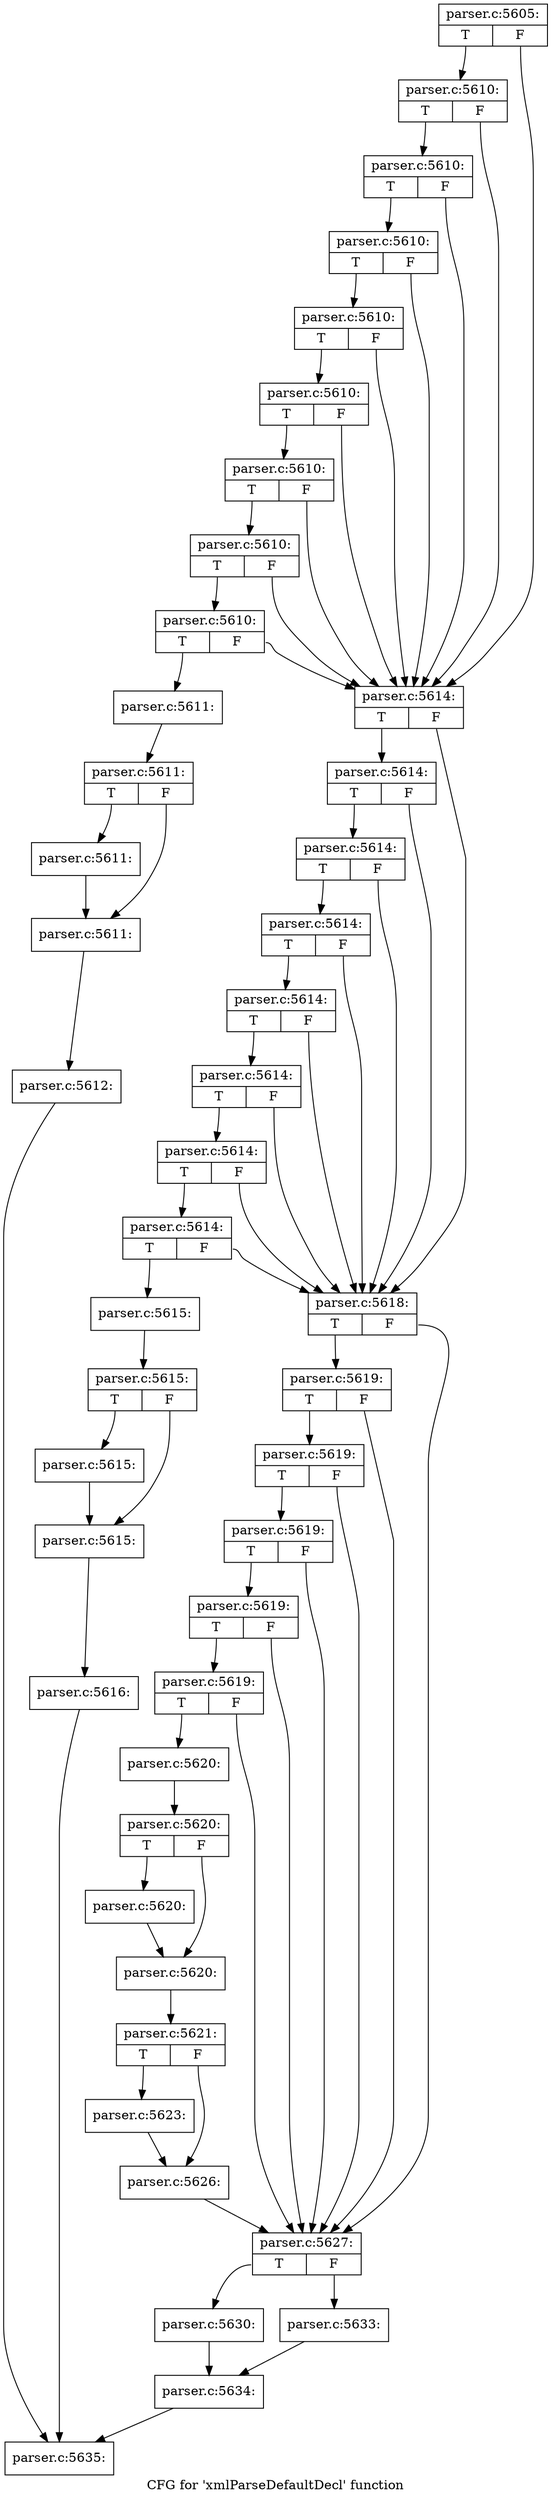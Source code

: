 digraph "CFG for 'xmlParseDefaultDecl' function" {
	label="CFG for 'xmlParseDefaultDecl' function";

	Node0x55d73b9f34b0 [shape=record,label="{parser.c:5605:|{<s0>T|<s1>F}}"];
	Node0x55d73b9f34b0:s0 -> Node0x55d73ba27da0;
	Node0x55d73b9f34b0:s1 -> Node0x55d73ba27af0;
	Node0x55d73ba27da0 [shape=record,label="{parser.c:5610:|{<s0>T|<s1>F}}"];
	Node0x55d73ba27da0:s0 -> Node0x55d73ba27d50;
	Node0x55d73ba27da0:s1 -> Node0x55d73ba27af0;
	Node0x55d73ba27d50 [shape=record,label="{parser.c:5610:|{<s0>T|<s1>F}}"];
	Node0x55d73ba27d50:s0 -> Node0x55d73ba27d00;
	Node0x55d73ba27d50:s1 -> Node0x55d73ba27af0;
	Node0x55d73ba27d00 [shape=record,label="{parser.c:5610:|{<s0>T|<s1>F}}"];
	Node0x55d73ba27d00:s0 -> Node0x55d73ba27cb0;
	Node0x55d73ba27d00:s1 -> Node0x55d73ba27af0;
	Node0x55d73ba27cb0 [shape=record,label="{parser.c:5610:|{<s0>T|<s1>F}}"];
	Node0x55d73ba27cb0:s0 -> Node0x55d73ba27c60;
	Node0x55d73ba27cb0:s1 -> Node0x55d73ba27af0;
	Node0x55d73ba27c60 [shape=record,label="{parser.c:5610:|{<s0>T|<s1>F}}"];
	Node0x55d73ba27c60:s0 -> Node0x55d73ba27c10;
	Node0x55d73ba27c60:s1 -> Node0x55d73ba27af0;
	Node0x55d73ba27c10 [shape=record,label="{parser.c:5610:|{<s0>T|<s1>F}}"];
	Node0x55d73ba27c10:s0 -> Node0x55d73ba27bc0;
	Node0x55d73ba27c10:s1 -> Node0x55d73ba27af0;
	Node0x55d73ba27bc0 [shape=record,label="{parser.c:5610:|{<s0>T|<s1>F}}"];
	Node0x55d73ba27bc0:s0 -> Node0x55d73ba27b40;
	Node0x55d73ba27bc0:s1 -> Node0x55d73ba27af0;
	Node0x55d73ba27b40 [shape=record,label="{parser.c:5610:|{<s0>T|<s1>F}}"];
	Node0x55d73ba27b40:s0 -> Node0x55d73ba27aa0;
	Node0x55d73ba27b40:s1 -> Node0x55d73ba27af0;
	Node0x55d73ba27aa0 [shape=record,label="{parser.c:5611:}"];
	Node0x55d73ba27aa0 -> Node0x55d73ba2a810;
	Node0x55d73ba2a810 [shape=record,label="{parser.c:5611:|{<s0>T|<s1>F}}"];
	Node0x55d73ba2a810:s0 -> Node0x55d73ba2b280;
	Node0x55d73ba2a810:s1 -> Node0x55d73ba2b2d0;
	Node0x55d73ba2b280 [shape=record,label="{parser.c:5611:}"];
	Node0x55d73ba2b280 -> Node0x55d73ba2b2d0;
	Node0x55d73ba2b2d0 [shape=record,label="{parser.c:5611:}"];
	Node0x55d73ba2b2d0 -> Node0x55d73ba2a770;
	Node0x55d73ba2a770 [shape=record,label="{parser.c:5612:}"];
	Node0x55d73ba2a770 -> Node0x55d73ba26c00;
	Node0x55d73ba27af0 [shape=record,label="{parser.c:5614:|{<s0>T|<s1>F}}"];
	Node0x55d73ba27af0:s0 -> Node0x55d73ba2c090;
	Node0x55d73ba27af0:s1 -> Node0x55d73ba2be30;
	Node0x55d73ba2c090 [shape=record,label="{parser.c:5614:|{<s0>T|<s1>F}}"];
	Node0x55d73ba2c090:s0 -> Node0x55d73ba2c040;
	Node0x55d73ba2c090:s1 -> Node0x55d73ba2be30;
	Node0x55d73ba2c040 [shape=record,label="{parser.c:5614:|{<s0>T|<s1>F}}"];
	Node0x55d73ba2c040:s0 -> Node0x55d73ba2bff0;
	Node0x55d73ba2c040:s1 -> Node0x55d73ba2be30;
	Node0x55d73ba2bff0 [shape=record,label="{parser.c:5614:|{<s0>T|<s1>F}}"];
	Node0x55d73ba2bff0:s0 -> Node0x55d73ba2bfa0;
	Node0x55d73ba2bff0:s1 -> Node0x55d73ba2be30;
	Node0x55d73ba2bfa0 [shape=record,label="{parser.c:5614:|{<s0>T|<s1>F}}"];
	Node0x55d73ba2bfa0:s0 -> Node0x55d73ba2bf50;
	Node0x55d73ba2bfa0:s1 -> Node0x55d73ba2be30;
	Node0x55d73ba2bf50 [shape=record,label="{parser.c:5614:|{<s0>T|<s1>F}}"];
	Node0x55d73ba2bf50:s0 -> Node0x55d73ba2bf00;
	Node0x55d73ba2bf50:s1 -> Node0x55d73ba2be30;
	Node0x55d73ba2bf00 [shape=record,label="{parser.c:5614:|{<s0>T|<s1>F}}"];
	Node0x55d73ba2bf00:s0 -> Node0x55d73ba2be80;
	Node0x55d73ba2bf00:s1 -> Node0x55d73ba2be30;
	Node0x55d73ba2be80 [shape=record,label="{parser.c:5614:|{<s0>T|<s1>F}}"];
	Node0x55d73ba2be80:s0 -> Node0x55d73ba2a7c0;
	Node0x55d73ba2be80:s1 -> Node0x55d73ba2be30;
	Node0x55d73ba2a7c0 [shape=record,label="{parser.c:5615:}"];
	Node0x55d73ba2a7c0 -> Node0x55d73ba2e880;
	Node0x55d73ba2e880 [shape=record,label="{parser.c:5615:|{<s0>T|<s1>F}}"];
	Node0x55d73ba2e880:s0 -> Node0x55d73ba2f2f0;
	Node0x55d73ba2e880:s1 -> Node0x55d73ba2f340;
	Node0x55d73ba2f2f0 [shape=record,label="{parser.c:5615:}"];
	Node0x55d73ba2f2f0 -> Node0x55d73ba2f340;
	Node0x55d73ba2f340 [shape=record,label="{parser.c:5615:}"];
	Node0x55d73ba2f340 -> Node0x55d73ba2e7e0;
	Node0x55d73ba2e7e0 [shape=record,label="{parser.c:5616:}"];
	Node0x55d73ba2e7e0 -> Node0x55d73ba26c00;
	Node0x55d73ba2be30 [shape=record,label="{parser.c:5618:|{<s0>T|<s1>F}}"];
	Node0x55d73ba2be30:s0 -> Node0x55d73ba2fff0;
	Node0x55d73ba2be30:s1 -> Node0x55d73ba2fe30;
	Node0x55d73ba2fff0 [shape=record,label="{parser.c:5619:|{<s0>T|<s1>F}}"];
	Node0x55d73ba2fff0:s0 -> Node0x55d73ba2ffa0;
	Node0x55d73ba2fff0:s1 -> Node0x55d73ba2fe30;
	Node0x55d73ba2ffa0 [shape=record,label="{parser.c:5619:|{<s0>T|<s1>F}}"];
	Node0x55d73ba2ffa0:s0 -> Node0x55d73ba2ff50;
	Node0x55d73ba2ffa0:s1 -> Node0x55d73ba2fe30;
	Node0x55d73ba2ff50 [shape=record,label="{parser.c:5619:|{<s0>T|<s1>F}}"];
	Node0x55d73ba2ff50:s0 -> Node0x55d73ba2ff00;
	Node0x55d73ba2ff50:s1 -> Node0x55d73ba2fe30;
	Node0x55d73ba2ff00 [shape=record,label="{parser.c:5619:|{<s0>T|<s1>F}}"];
	Node0x55d73ba2ff00:s0 -> Node0x55d73ba2fe80;
	Node0x55d73ba2ff00:s1 -> Node0x55d73ba2fe30;
	Node0x55d73ba2fe80 [shape=record,label="{parser.c:5619:|{<s0>T|<s1>F}}"];
	Node0x55d73ba2fe80:s0 -> Node0x55d73ba2e830;
	Node0x55d73ba2fe80:s1 -> Node0x55d73ba2fe30;
	Node0x55d73ba2e830 [shape=record,label="{parser.c:5620:}"];
	Node0x55d73ba2e830 -> Node0x55d73ba31e60;
	Node0x55d73ba31e60 [shape=record,label="{parser.c:5620:|{<s0>T|<s1>F}}"];
	Node0x55d73ba31e60:s0 -> Node0x55d73ba328d0;
	Node0x55d73ba31e60:s1 -> Node0x55d73ba32920;
	Node0x55d73ba328d0 [shape=record,label="{parser.c:5620:}"];
	Node0x55d73ba328d0 -> Node0x55d73ba32920;
	Node0x55d73ba32920 [shape=record,label="{parser.c:5620:}"];
	Node0x55d73ba32920 -> Node0x55d73ba31dc0;
	Node0x55d73ba31dc0 [shape=record,label="{parser.c:5621:|{<s0>T|<s1>F}}"];
	Node0x55d73ba31dc0:s0 -> Node0x55d73ba31e10;
	Node0x55d73ba31dc0:s1 -> Node0x55d73ba332a0;
	Node0x55d73ba31e10 [shape=record,label="{parser.c:5623:}"];
	Node0x55d73ba31e10 -> Node0x55d73ba332a0;
	Node0x55d73ba332a0 [shape=record,label="{parser.c:5626:}"];
	Node0x55d73ba332a0 -> Node0x55d73ba2fe30;
	Node0x55d73ba2fe30 [shape=record,label="{parser.c:5627:|{<s0>T|<s1>F}}"];
	Node0x55d73ba2fe30:s0 -> Node0x55d73ba342b0;
	Node0x55d73ba2fe30:s1 -> Node0x55d73ba34350;
	Node0x55d73ba342b0 [shape=record,label="{parser.c:5630:}"];
	Node0x55d73ba342b0 -> Node0x55d73ba34300;
	Node0x55d73ba34350 [shape=record,label="{parser.c:5633:}"];
	Node0x55d73ba34350 -> Node0x55d73ba34300;
	Node0x55d73ba34300 [shape=record,label="{parser.c:5634:}"];
	Node0x55d73ba34300 -> Node0x55d73ba26c00;
	Node0x55d73ba26c00 [shape=record,label="{parser.c:5635:}"];
}
